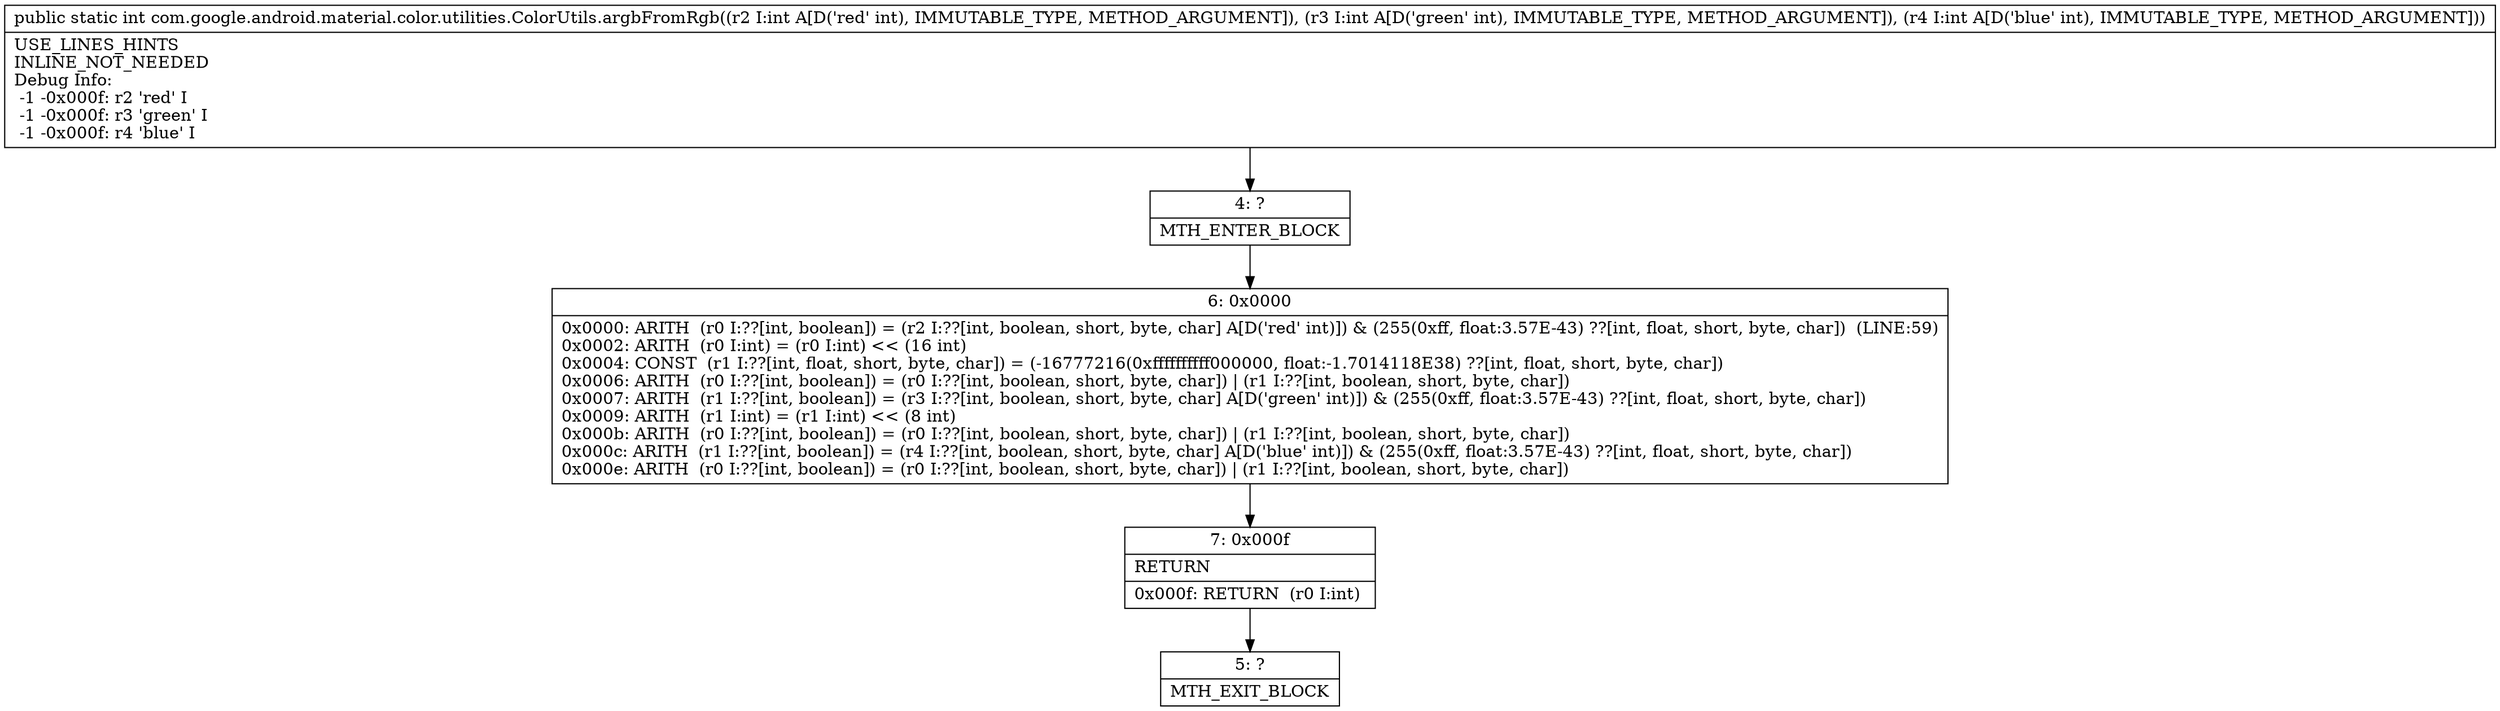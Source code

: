 digraph "CFG forcom.google.android.material.color.utilities.ColorUtils.argbFromRgb(III)I" {
Node_4 [shape=record,label="{4\:\ ?|MTH_ENTER_BLOCK\l}"];
Node_6 [shape=record,label="{6\:\ 0x0000|0x0000: ARITH  (r0 I:??[int, boolean]) = (r2 I:??[int, boolean, short, byte, char] A[D('red' int)]) & (255(0xff, float:3.57E\-43) ??[int, float, short, byte, char])  (LINE:59)\l0x0002: ARITH  (r0 I:int) = (r0 I:int) \<\< (16 int) \l0x0004: CONST  (r1 I:??[int, float, short, byte, char]) = (\-16777216(0xffffffffff000000, float:\-1.7014118E38) ??[int, float, short, byte, char]) \l0x0006: ARITH  (r0 I:??[int, boolean]) = (r0 I:??[int, boolean, short, byte, char]) \| (r1 I:??[int, boolean, short, byte, char]) \l0x0007: ARITH  (r1 I:??[int, boolean]) = (r3 I:??[int, boolean, short, byte, char] A[D('green' int)]) & (255(0xff, float:3.57E\-43) ??[int, float, short, byte, char]) \l0x0009: ARITH  (r1 I:int) = (r1 I:int) \<\< (8 int) \l0x000b: ARITH  (r0 I:??[int, boolean]) = (r0 I:??[int, boolean, short, byte, char]) \| (r1 I:??[int, boolean, short, byte, char]) \l0x000c: ARITH  (r1 I:??[int, boolean]) = (r4 I:??[int, boolean, short, byte, char] A[D('blue' int)]) & (255(0xff, float:3.57E\-43) ??[int, float, short, byte, char]) \l0x000e: ARITH  (r0 I:??[int, boolean]) = (r0 I:??[int, boolean, short, byte, char]) \| (r1 I:??[int, boolean, short, byte, char]) \l}"];
Node_7 [shape=record,label="{7\:\ 0x000f|RETURN\l|0x000f: RETURN  (r0 I:int) \l}"];
Node_5 [shape=record,label="{5\:\ ?|MTH_EXIT_BLOCK\l}"];
MethodNode[shape=record,label="{public static int com.google.android.material.color.utilities.ColorUtils.argbFromRgb((r2 I:int A[D('red' int), IMMUTABLE_TYPE, METHOD_ARGUMENT]), (r3 I:int A[D('green' int), IMMUTABLE_TYPE, METHOD_ARGUMENT]), (r4 I:int A[D('blue' int), IMMUTABLE_TYPE, METHOD_ARGUMENT]))  | USE_LINES_HINTS\lINLINE_NOT_NEEDED\lDebug Info:\l  \-1 \-0x000f: r2 'red' I\l  \-1 \-0x000f: r3 'green' I\l  \-1 \-0x000f: r4 'blue' I\l}"];
MethodNode -> Node_4;Node_4 -> Node_6;
Node_6 -> Node_7;
Node_7 -> Node_5;
}

